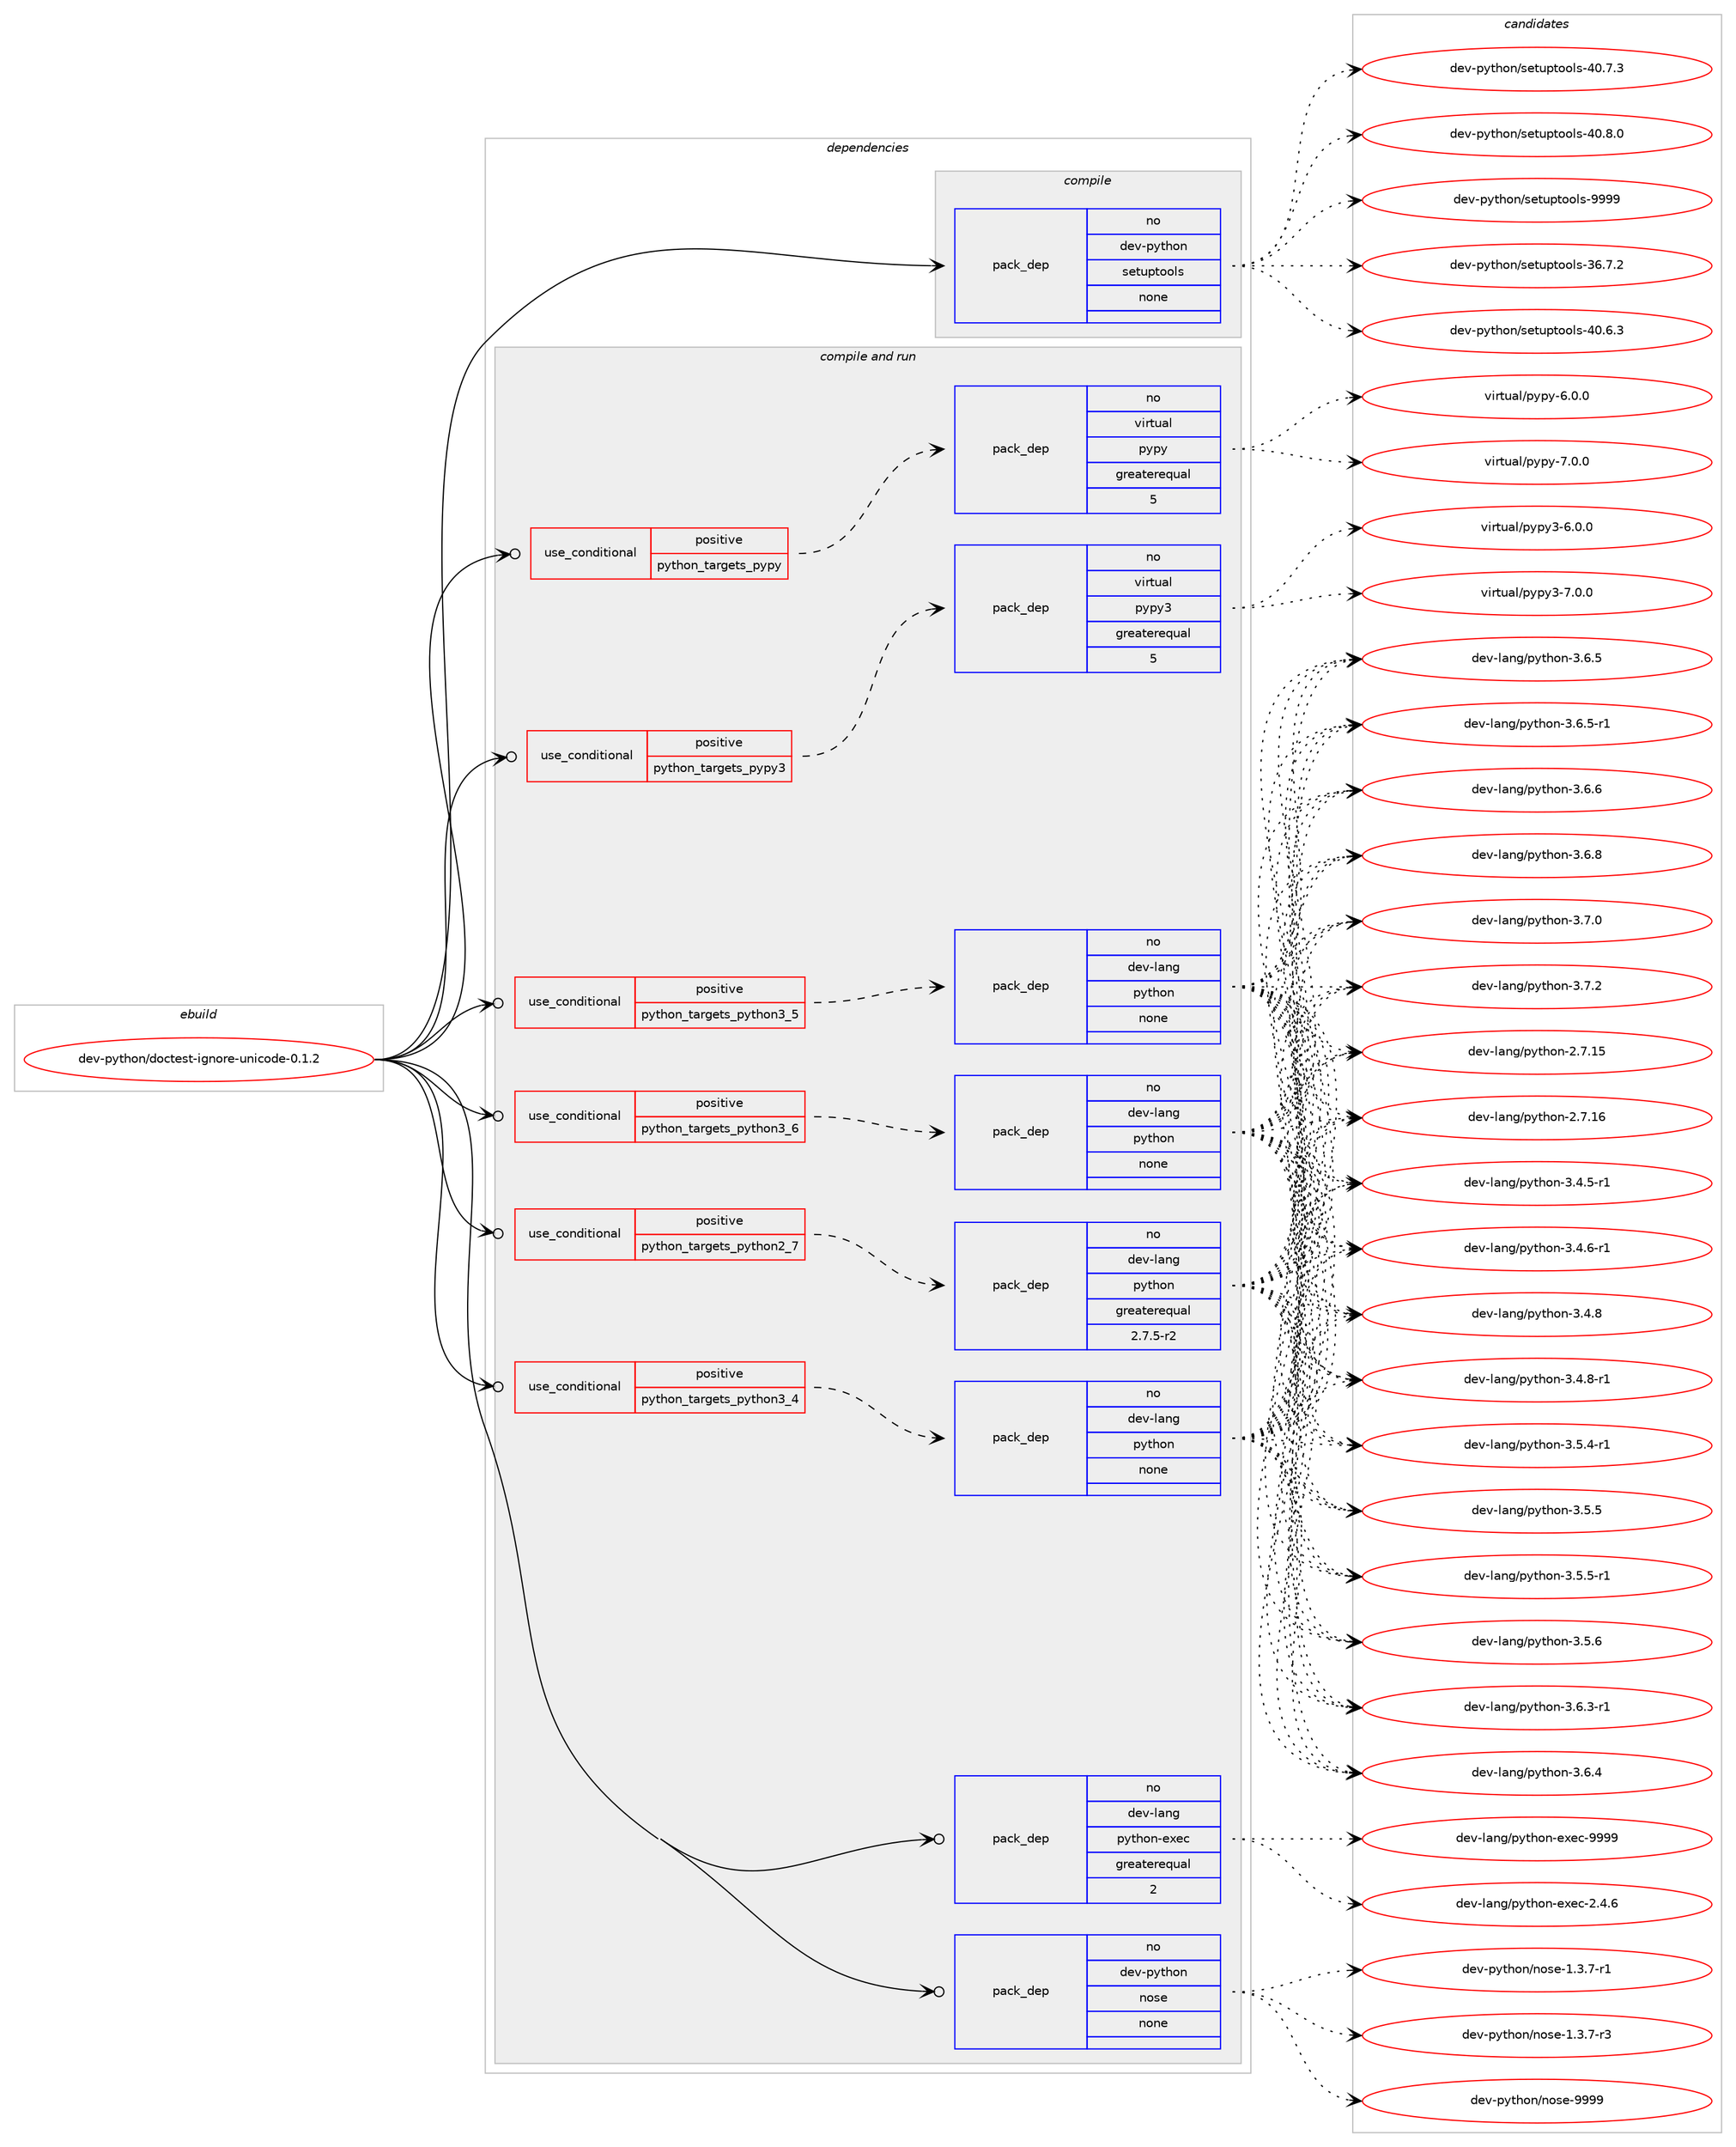 digraph prolog {

# *************
# Graph options
# *************

newrank=true;
concentrate=true;
compound=true;
graph [rankdir=LR,fontname=Helvetica,fontsize=10,ranksep=1.5];#, ranksep=2.5, nodesep=0.2];
edge  [arrowhead=vee];
node  [fontname=Helvetica,fontsize=10];

# **********
# The ebuild
# **********

subgraph cluster_leftcol {
color=gray;
rank=same;
label=<<i>ebuild</i>>;
id [label="dev-python/doctest-ignore-unicode-0.1.2", color=red, width=4, href="../dev-python/doctest-ignore-unicode-0.1.2.svg"];
}

# ****************
# The dependencies
# ****************

subgraph cluster_midcol {
color=gray;
label=<<i>dependencies</i>>;
subgraph cluster_compile {
fillcolor="#eeeeee";
style=filled;
label=<<i>compile</i>>;
subgraph pack1010102 {
dependency1406948 [label=<<TABLE BORDER="0" CELLBORDER="1" CELLSPACING="0" CELLPADDING="4" WIDTH="220"><TR><TD ROWSPAN="6" CELLPADDING="30">pack_dep</TD></TR><TR><TD WIDTH="110">no</TD></TR><TR><TD>dev-python</TD></TR><TR><TD>setuptools</TD></TR><TR><TD>none</TD></TR><TR><TD></TD></TR></TABLE>>, shape=none, color=blue];
}
id:e -> dependency1406948:w [weight=20,style="solid",arrowhead="vee"];
}
subgraph cluster_compileandrun {
fillcolor="#eeeeee";
style=filled;
label=<<i>compile and run</i>>;
subgraph cond373590 {
dependency1406949 [label=<<TABLE BORDER="0" CELLBORDER="1" CELLSPACING="0" CELLPADDING="4"><TR><TD ROWSPAN="3" CELLPADDING="10">use_conditional</TD></TR><TR><TD>positive</TD></TR><TR><TD>python_targets_pypy</TD></TR></TABLE>>, shape=none, color=red];
subgraph pack1010103 {
dependency1406950 [label=<<TABLE BORDER="0" CELLBORDER="1" CELLSPACING="0" CELLPADDING="4" WIDTH="220"><TR><TD ROWSPAN="6" CELLPADDING="30">pack_dep</TD></TR><TR><TD WIDTH="110">no</TD></TR><TR><TD>virtual</TD></TR><TR><TD>pypy</TD></TR><TR><TD>greaterequal</TD></TR><TR><TD>5</TD></TR></TABLE>>, shape=none, color=blue];
}
dependency1406949:e -> dependency1406950:w [weight=20,style="dashed",arrowhead="vee"];
}
id:e -> dependency1406949:w [weight=20,style="solid",arrowhead="odotvee"];
subgraph cond373591 {
dependency1406951 [label=<<TABLE BORDER="0" CELLBORDER="1" CELLSPACING="0" CELLPADDING="4"><TR><TD ROWSPAN="3" CELLPADDING="10">use_conditional</TD></TR><TR><TD>positive</TD></TR><TR><TD>python_targets_pypy3</TD></TR></TABLE>>, shape=none, color=red];
subgraph pack1010104 {
dependency1406952 [label=<<TABLE BORDER="0" CELLBORDER="1" CELLSPACING="0" CELLPADDING="4" WIDTH="220"><TR><TD ROWSPAN="6" CELLPADDING="30">pack_dep</TD></TR><TR><TD WIDTH="110">no</TD></TR><TR><TD>virtual</TD></TR><TR><TD>pypy3</TD></TR><TR><TD>greaterequal</TD></TR><TR><TD>5</TD></TR></TABLE>>, shape=none, color=blue];
}
dependency1406951:e -> dependency1406952:w [weight=20,style="dashed",arrowhead="vee"];
}
id:e -> dependency1406951:w [weight=20,style="solid",arrowhead="odotvee"];
subgraph cond373592 {
dependency1406953 [label=<<TABLE BORDER="0" CELLBORDER="1" CELLSPACING="0" CELLPADDING="4"><TR><TD ROWSPAN="3" CELLPADDING="10">use_conditional</TD></TR><TR><TD>positive</TD></TR><TR><TD>python_targets_python2_7</TD></TR></TABLE>>, shape=none, color=red];
subgraph pack1010105 {
dependency1406954 [label=<<TABLE BORDER="0" CELLBORDER="1" CELLSPACING="0" CELLPADDING="4" WIDTH="220"><TR><TD ROWSPAN="6" CELLPADDING="30">pack_dep</TD></TR><TR><TD WIDTH="110">no</TD></TR><TR><TD>dev-lang</TD></TR><TR><TD>python</TD></TR><TR><TD>greaterequal</TD></TR><TR><TD>2.7.5-r2</TD></TR></TABLE>>, shape=none, color=blue];
}
dependency1406953:e -> dependency1406954:w [weight=20,style="dashed",arrowhead="vee"];
}
id:e -> dependency1406953:w [weight=20,style="solid",arrowhead="odotvee"];
subgraph cond373593 {
dependency1406955 [label=<<TABLE BORDER="0" CELLBORDER="1" CELLSPACING="0" CELLPADDING="4"><TR><TD ROWSPAN="3" CELLPADDING="10">use_conditional</TD></TR><TR><TD>positive</TD></TR><TR><TD>python_targets_python3_4</TD></TR></TABLE>>, shape=none, color=red];
subgraph pack1010106 {
dependency1406956 [label=<<TABLE BORDER="0" CELLBORDER="1" CELLSPACING="0" CELLPADDING="4" WIDTH="220"><TR><TD ROWSPAN="6" CELLPADDING="30">pack_dep</TD></TR><TR><TD WIDTH="110">no</TD></TR><TR><TD>dev-lang</TD></TR><TR><TD>python</TD></TR><TR><TD>none</TD></TR><TR><TD></TD></TR></TABLE>>, shape=none, color=blue];
}
dependency1406955:e -> dependency1406956:w [weight=20,style="dashed",arrowhead="vee"];
}
id:e -> dependency1406955:w [weight=20,style="solid",arrowhead="odotvee"];
subgraph cond373594 {
dependency1406957 [label=<<TABLE BORDER="0" CELLBORDER="1" CELLSPACING="0" CELLPADDING="4"><TR><TD ROWSPAN="3" CELLPADDING="10">use_conditional</TD></TR><TR><TD>positive</TD></TR><TR><TD>python_targets_python3_5</TD></TR></TABLE>>, shape=none, color=red];
subgraph pack1010107 {
dependency1406958 [label=<<TABLE BORDER="0" CELLBORDER="1" CELLSPACING="0" CELLPADDING="4" WIDTH="220"><TR><TD ROWSPAN="6" CELLPADDING="30">pack_dep</TD></TR><TR><TD WIDTH="110">no</TD></TR><TR><TD>dev-lang</TD></TR><TR><TD>python</TD></TR><TR><TD>none</TD></TR><TR><TD></TD></TR></TABLE>>, shape=none, color=blue];
}
dependency1406957:e -> dependency1406958:w [weight=20,style="dashed",arrowhead="vee"];
}
id:e -> dependency1406957:w [weight=20,style="solid",arrowhead="odotvee"];
subgraph cond373595 {
dependency1406959 [label=<<TABLE BORDER="0" CELLBORDER="1" CELLSPACING="0" CELLPADDING="4"><TR><TD ROWSPAN="3" CELLPADDING="10">use_conditional</TD></TR><TR><TD>positive</TD></TR><TR><TD>python_targets_python3_6</TD></TR></TABLE>>, shape=none, color=red];
subgraph pack1010108 {
dependency1406960 [label=<<TABLE BORDER="0" CELLBORDER="1" CELLSPACING="0" CELLPADDING="4" WIDTH="220"><TR><TD ROWSPAN="6" CELLPADDING="30">pack_dep</TD></TR><TR><TD WIDTH="110">no</TD></TR><TR><TD>dev-lang</TD></TR><TR><TD>python</TD></TR><TR><TD>none</TD></TR><TR><TD></TD></TR></TABLE>>, shape=none, color=blue];
}
dependency1406959:e -> dependency1406960:w [weight=20,style="dashed",arrowhead="vee"];
}
id:e -> dependency1406959:w [weight=20,style="solid",arrowhead="odotvee"];
subgraph pack1010109 {
dependency1406961 [label=<<TABLE BORDER="0" CELLBORDER="1" CELLSPACING="0" CELLPADDING="4" WIDTH="220"><TR><TD ROWSPAN="6" CELLPADDING="30">pack_dep</TD></TR><TR><TD WIDTH="110">no</TD></TR><TR><TD>dev-lang</TD></TR><TR><TD>python-exec</TD></TR><TR><TD>greaterequal</TD></TR><TR><TD>2</TD></TR></TABLE>>, shape=none, color=blue];
}
id:e -> dependency1406961:w [weight=20,style="solid",arrowhead="odotvee"];
subgraph pack1010110 {
dependency1406962 [label=<<TABLE BORDER="0" CELLBORDER="1" CELLSPACING="0" CELLPADDING="4" WIDTH="220"><TR><TD ROWSPAN="6" CELLPADDING="30">pack_dep</TD></TR><TR><TD WIDTH="110">no</TD></TR><TR><TD>dev-python</TD></TR><TR><TD>nose</TD></TR><TR><TD>none</TD></TR><TR><TD></TD></TR></TABLE>>, shape=none, color=blue];
}
id:e -> dependency1406962:w [weight=20,style="solid",arrowhead="odotvee"];
}
subgraph cluster_run {
fillcolor="#eeeeee";
style=filled;
label=<<i>run</i>>;
}
}

# **************
# The candidates
# **************

subgraph cluster_choices {
rank=same;
color=gray;
label=<<i>candidates</i>>;

subgraph choice1010102 {
color=black;
nodesep=1;
choice100101118451121211161041111104711510111611711211611111110811545515446554650 [label="dev-python/setuptools-36.7.2", color=red, width=4,href="../dev-python/setuptools-36.7.2.svg"];
choice100101118451121211161041111104711510111611711211611111110811545524846544651 [label="dev-python/setuptools-40.6.3", color=red, width=4,href="../dev-python/setuptools-40.6.3.svg"];
choice100101118451121211161041111104711510111611711211611111110811545524846554651 [label="dev-python/setuptools-40.7.3", color=red, width=4,href="../dev-python/setuptools-40.7.3.svg"];
choice100101118451121211161041111104711510111611711211611111110811545524846564648 [label="dev-python/setuptools-40.8.0", color=red, width=4,href="../dev-python/setuptools-40.8.0.svg"];
choice10010111845112121116104111110471151011161171121161111111081154557575757 [label="dev-python/setuptools-9999", color=red, width=4,href="../dev-python/setuptools-9999.svg"];
dependency1406948:e -> choice100101118451121211161041111104711510111611711211611111110811545515446554650:w [style=dotted,weight="100"];
dependency1406948:e -> choice100101118451121211161041111104711510111611711211611111110811545524846544651:w [style=dotted,weight="100"];
dependency1406948:e -> choice100101118451121211161041111104711510111611711211611111110811545524846554651:w [style=dotted,weight="100"];
dependency1406948:e -> choice100101118451121211161041111104711510111611711211611111110811545524846564648:w [style=dotted,weight="100"];
dependency1406948:e -> choice10010111845112121116104111110471151011161171121161111111081154557575757:w [style=dotted,weight="100"];
}
subgraph choice1010103 {
color=black;
nodesep=1;
choice1181051141161179710847112121112121455446484648 [label="virtual/pypy-6.0.0", color=red, width=4,href="../virtual/pypy-6.0.0.svg"];
choice1181051141161179710847112121112121455546484648 [label="virtual/pypy-7.0.0", color=red, width=4,href="../virtual/pypy-7.0.0.svg"];
dependency1406950:e -> choice1181051141161179710847112121112121455446484648:w [style=dotted,weight="100"];
dependency1406950:e -> choice1181051141161179710847112121112121455546484648:w [style=dotted,weight="100"];
}
subgraph choice1010104 {
color=black;
nodesep=1;
choice118105114116117971084711212111212151455446484648 [label="virtual/pypy3-6.0.0", color=red, width=4,href="../virtual/pypy3-6.0.0.svg"];
choice118105114116117971084711212111212151455546484648 [label="virtual/pypy3-7.0.0", color=red, width=4,href="../virtual/pypy3-7.0.0.svg"];
dependency1406952:e -> choice118105114116117971084711212111212151455446484648:w [style=dotted,weight="100"];
dependency1406952:e -> choice118105114116117971084711212111212151455546484648:w [style=dotted,weight="100"];
}
subgraph choice1010105 {
color=black;
nodesep=1;
choice10010111845108971101034711212111610411111045504655464953 [label="dev-lang/python-2.7.15", color=red, width=4,href="../dev-lang/python-2.7.15.svg"];
choice10010111845108971101034711212111610411111045504655464954 [label="dev-lang/python-2.7.16", color=red, width=4,href="../dev-lang/python-2.7.16.svg"];
choice1001011184510897110103471121211161041111104551465246534511449 [label="dev-lang/python-3.4.5-r1", color=red, width=4,href="../dev-lang/python-3.4.5-r1.svg"];
choice1001011184510897110103471121211161041111104551465246544511449 [label="dev-lang/python-3.4.6-r1", color=red, width=4,href="../dev-lang/python-3.4.6-r1.svg"];
choice100101118451089711010347112121116104111110455146524656 [label="dev-lang/python-3.4.8", color=red, width=4,href="../dev-lang/python-3.4.8.svg"];
choice1001011184510897110103471121211161041111104551465246564511449 [label="dev-lang/python-3.4.8-r1", color=red, width=4,href="../dev-lang/python-3.4.8-r1.svg"];
choice1001011184510897110103471121211161041111104551465346524511449 [label="dev-lang/python-3.5.4-r1", color=red, width=4,href="../dev-lang/python-3.5.4-r1.svg"];
choice100101118451089711010347112121116104111110455146534653 [label="dev-lang/python-3.5.5", color=red, width=4,href="../dev-lang/python-3.5.5.svg"];
choice1001011184510897110103471121211161041111104551465346534511449 [label="dev-lang/python-3.5.5-r1", color=red, width=4,href="../dev-lang/python-3.5.5-r1.svg"];
choice100101118451089711010347112121116104111110455146534654 [label="dev-lang/python-3.5.6", color=red, width=4,href="../dev-lang/python-3.5.6.svg"];
choice1001011184510897110103471121211161041111104551465446514511449 [label="dev-lang/python-3.6.3-r1", color=red, width=4,href="../dev-lang/python-3.6.3-r1.svg"];
choice100101118451089711010347112121116104111110455146544652 [label="dev-lang/python-3.6.4", color=red, width=4,href="../dev-lang/python-3.6.4.svg"];
choice100101118451089711010347112121116104111110455146544653 [label="dev-lang/python-3.6.5", color=red, width=4,href="../dev-lang/python-3.6.5.svg"];
choice1001011184510897110103471121211161041111104551465446534511449 [label="dev-lang/python-3.6.5-r1", color=red, width=4,href="../dev-lang/python-3.6.5-r1.svg"];
choice100101118451089711010347112121116104111110455146544654 [label="dev-lang/python-3.6.6", color=red, width=4,href="../dev-lang/python-3.6.6.svg"];
choice100101118451089711010347112121116104111110455146544656 [label="dev-lang/python-3.6.8", color=red, width=4,href="../dev-lang/python-3.6.8.svg"];
choice100101118451089711010347112121116104111110455146554648 [label="dev-lang/python-3.7.0", color=red, width=4,href="../dev-lang/python-3.7.0.svg"];
choice100101118451089711010347112121116104111110455146554650 [label="dev-lang/python-3.7.2", color=red, width=4,href="../dev-lang/python-3.7.2.svg"];
dependency1406954:e -> choice10010111845108971101034711212111610411111045504655464953:w [style=dotted,weight="100"];
dependency1406954:e -> choice10010111845108971101034711212111610411111045504655464954:w [style=dotted,weight="100"];
dependency1406954:e -> choice1001011184510897110103471121211161041111104551465246534511449:w [style=dotted,weight="100"];
dependency1406954:e -> choice1001011184510897110103471121211161041111104551465246544511449:w [style=dotted,weight="100"];
dependency1406954:e -> choice100101118451089711010347112121116104111110455146524656:w [style=dotted,weight="100"];
dependency1406954:e -> choice1001011184510897110103471121211161041111104551465246564511449:w [style=dotted,weight="100"];
dependency1406954:e -> choice1001011184510897110103471121211161041111104551465346524511449:w [style=dotted,weight="100"];
dependency1406954:e -> choice100101118451089711010347112121116104111110455146534653:w [style=dotted,weight="100"];
dependency1406954:e -> choice1001011184510897110103471121211161041111104551465346534511449:w [style=dotted,weight="100"];
dependency1406954:e -> choice100101118451089711010347112121116104111110455146534654:w [style=dotted,weight="100"];
dependency1406954:e -> choice1001011184510897110103471121211161041111104551465446514511449:w [style=dotted,weight="100"];
dependency1406954:e -> choice100101118451089711010347112121116104111110455146544652:w [style=dotted,weight="100"];
dependency1406954:e -> choice100101118451089711010347112121116104111110455146544653:w [style=dotted,weight="100"];
dependency1406954:e -> choice1001011184510897110103471121211161041111104551465446534511449:w [style=dotted,weight="100"];
dependency1406954:e -> choice100101118451089711010347112121116104111110455146544654:w [style=dotted,weight="100"];
dependency1406954:e -> choice100101118451089711010347112121116104111110455146544656:w [style=dotted,weight="100"];
dependency1406954:e -> choice100101118451089711010347112121116104111110455146554648:w [style=dotted,weight="100"];
dependency1406954:e -> choice100101118451089711010347112121116104111110455146554650:w [style=dotted,weight="100"];
}
subgraph choice1010106 {
color=black;
nodesep=1;
choice10010111845108971101034711212111610411111045504655464953 [label="dev-lang/python-2.7.15", color=red, width=4,href="../dev-lang/python-2.7.15.svg"];
choice10010111845108971101034711212111610411111045504655464954 [label="dev-lang/python-2.7.16", color=red, width=4,href="../dev-lang/python-2.7.16.svg"];
choice1001011184510897110103471121211161041111104551465246534511449 [label="dev-lang/python-3.4.5-r1", color=red, width=4,href="../dev-lang/python-3.4.5-r1.svg"];
choice1001011184510897110103471121211161041111104551465246544511449 [label="dev-lang/python-3.4.6-r1", color=red, width=4,href="../dev-lang/python-3.4.6-r1.svg"];
choice100101118451089711010347112121116104111110455146524656 [label="dev-lang/python-3.4.8", color=red, width=4,href="../dev-lang/python-3.4.8.svg"];
choice1001011184510897110103471121211161041111104551465246564511449 [label="dev-lang/python-3.4.8-r1", color=red, width=4,href="../dev-lang/python-3.4.8-r1.svg"];
choice1001011184510897110103471121211161041111104551465346524511449 [label="dev-lang/python-3.5.4-r1", color=red, width=4,href="../dev-lang/python-3.5.4-r1.svg"];
choice100101118451089711010347112121116104111110455146534653 [label="dev-lang/python-3.5.5", color=red, width=4,href="../dev-lang/python-3.5.5.svg"];
choice1001011184510897110103471121211161041111104551465346534511449 [label="dev-lang/python-3.5.5-r1", color=red, width=4,href="../dev-lang/python-3.5.5-r1.svg"];
choice100101118451089711010347112121116104111110455146534654 [label="dev-lang/python-3.5.6", color=red, width=4,href="../dev-lang/python-3.5.6.svg"];
choice1001011184510897110103471121211161041111104551465446514511449 [label="dev-lang/python-3.6.3-r1", color=red, width=4,href="../dev-lang/python-3.6.3-r1.svg"];
choice100101118451089711010347112121116104111110455146544652 [label="dev-lang/python-3.6.4", color=red, width=4,href="../dev-lang/python-3.6.4.svg"];
choice100101118451089711010347112121116104111110455146544653 [label="dev-lang/python-3.6.5", color=red, width=4,href="../dev-lang/python-3.6.5.svg"];
choice1001011184510897110103471121211161041111104551465446534511449 [label="dev-lang/python-3.6.5-r1", color=red, width=4,href="../dev-lang/python-3.6.5-r1.svg"];
choice100101118451089711010347112121116104111110455146544654 [label="dev-lang/python-3.6.6", color=red, width=4,href="../dev-lang/python-3.6.6.svg"];
choice100101118451089711010347112121116104111110455146544656 [label="dev-lang/python-3.6.8", color=red, width=4,href="../dev-lang/python-3.6.8.svg"];
choice100101118451089711010347112121116104111110455146554648 [label="dev-lang/python-3.7.0", color=red, width=4,href="../dev-lang/python-3.7.0.svg"];
choice100101118451089711010347112121116104111110455146554650 [label="dev-lang/python-3.7.2", color=red, width=4,href="../dev-lang/python-3.7.2.svg"];
dependency1406956:e -> choice10010111845108971101034711212111610411111045504655464953:w [style=dotted,weight="100"];
dependency1406956:e -> choice10010111845108971101034711212111610411111045504655464954:w [style=dotted,weight="100"];
dependency1406956:e -> choice1001011184510897110103471121211161041111104551465246534511449:w [style=dotted,weight="100"];
dependency1406956:e -> choice1001011184510897110103471121211161041111104551465246544511449:w [style=dotted,weight="100"];
dependency1406956:e -> choice100101118451089711010347112121116104111110455146524656:w [style=dotted,weight="100"];
dependency1406956:e -> choice1001011184510897110103471121211161041111104551465246564511449:w [style=dotted,weight="100"];
dependency1406956:e -> choice1001011184510897110103471121211161041111104551465346524511449:w [style=dotted,weight="100"];
dependency1406956:e -> choice100101118451089711010347112121116104111110455146534653:w [style=dotted,weight="100"];
dependency1406956:e -> choice1001011184510897110103471121211161041111104551465346534511449:w [style=dotted,weight="100"];
dependency1406956:e -> choice100101118451089711010347112121116104111110455146534654:w [style=dotted,weight="100"];
dependency1406956:e -> choice1001011184510897110103471121211161041111104551465446514511449:w [style=dotted,weight="100"];
dependency1406956:e -> choice100101118451089711010347112121116104111110455146544652:w [style=dotted,weight="100"];
dependency1406956:e -> choice100101118451089711010347112121116104111110455146544653:w [style=dotted,weight="100"];
dependency1406956:e -> choice1001011184510897110103471121211161041111104551465446534511449:w [style=dotted,weight="100"];
dependency1406956:e -> choice100101118451089711010347112121116104111110455146544654:w [style=dotted,weight="100"];
dependency1406956:e -> choice100101118451089711010347112121116104111110455146544656:w [style=dotted,weight="100"];
dependency1406956:e -> choice100101118451089711010347112121116104111110455146554648:w [style=dotted,weight="100"];
dependency1406956:e -> choice100101118451089711010347112121116104111110455146554650:w [style=dotted,weight="100"];
}
subgraph choice1010107 {
color=black;
nodesep=1;
choice10010111845108971101034711212111610411111045504655464953 [label="dev-lang/python-2.7.15", color=red, width=4,href="../dev-lang/python-2.7.15.svg"];
choice10010111845108971101034711212111610411111045504655464954 [label="dev-lang/python-2.7.16", color=red, width=4,href="../dev-lang/python-2.7.16.svg"];
choice1001011184510897110103471121211161041111104551465246534511449 [label="dev-lang/python-3.4.5-r1", color=red, width=4,href="../dev-lang/python-3.4.5-r1.svg"];
choice1001011184510897110103471121211161041111104551465246544511449 [label="dev-lang/python-3.4.6-r1", color=red, width=4,href="../dev-lang/python-3.4.6-r1.svg"];
choice100101118451089711010347112121116104111110455146524656 [label="dev-lang/python-3.4.8", color=red, width=4,href="../dev-lang/python-3.4.8.svg"];
choice1001011184510897110103471121211161041111104551465246564511449 [label="dev-lang/python-3.4.8-r1", color=red, width=4,href="../dev-lang/python-3.4.8-r1.svg"];
choice1001011184510897110103471121211161041111104551465346524511449 [label="dev-lang/python-3.5.4-r1", color=red, width=4,href="../dev-lang/python-3.5.4-r1.svg"];
choice100101118451089711010347112121116104111110455146534653 [label="dev-lang/python-3.5.5", color=red, width=4,href="../dev-lang/python-3.5.5.svg"];
choice1001011184510897110103471121211161041111104551465346534511449 [label="dev-lang/python-3.5.5-r1", color=red, width=4,href="../dev-lang/python-3.5.5-r1.svg"];
choice100101118451089711010347112121116104111110455146534654 [label="dev-lang/python-3.5.6", color=red, width=4,href="../dev-lang/python-3.5.6.svg"];
choice1001011184510897110103471121211161041111104551465446514511449 [label="dev-lang/python-3.6.3-r1", color=red, width=4,href="../dev-lang/python-3.6.3-r1.svg"];
choice100101118451089711010347112121116104111110455146544652 [label="dev-lang/python-3.6.4", color=red, width=4,href="../dev-lang/python-3.6.4.svg"];
choice100101118451089711010347112121116104111110455146544653 [label="dev-lang/python-3.6.5", color=red, width=4,href="../dev-lang/python-3.6.5.svg"];
choice1001011184510897110103471121211161041111104551465446534511449 [label="dev-lang/python-3.6.5-r1", color=red, width=4,href="../dev-lang/python-3.6.5-r1.svg"];
choice100101118451089711010347112121116104111110455146544654 [label="dev-lang/python-3.6.6", color=red, width=4,href="../dev-lang/python-3.6.6.svg"];
choice100101118451089711010347112121116104111110455146544656 [label="dev-lang/python-3.6.8", color=red, width=4,href="../dev-lang/python-3.6.8.svg"];
choice100101118451089711010347112121116104111110455146554648 [label="dev-lang/python-3.7.0", color=red, width=4,href="../dev-lang/python-3.7.0.svg"];
choice100101118451089711010347112121116104111110455146554650 [label="dev-lang/python-3.7.2", color=red, width=4,href="../dev-lang/python-3.7.2.svg"];
dependency1406958:e -> choice10010111845108971101034711212111610411111045504655464953:w [style=dotted,weight="100"];
dependency1406958:e -> choice10010111845108971101034711212111610411111045504655464954:w [style=dotted,weight="100"];
dependency1406958:e -> choice1001011184510897110103471121211161041111104551465246534511449:w [style=dotted,weight="100"];
dependency1406958:e -> choice1001011184510897110103471121211161041111104551465246544511449:w [style=dotted,weight="100"];
dependency1406958:e -> choice100101118451089711010347112121116104111110455146524656:w [style=dotted,weight="100"];
dependency1406958:e -> choice1001011184510897110103471121211161041111104551465246564511449:w [style=dotted,weight="100"];
dependency1406958:e -> choice1001011184510897110103471121211161041111104551465346524511449:w [style=dotted,weight="100"];
dependency1406958:e -> choice100101118451089711010347112121116104111110455146534653:w [style=dotted,weight="100"];
dependency1406958:e -> choice1001011184510897110103471121211161041111104551465346534511449:w [style=dotted,weight="100"];
dependency1406958:e -> choice100101118451089711010347112121116104111110455146534654:w [style=dotted,weight="100"];
dependency1406958:e -> choice1001011184510897110103471121211161041111104551465446514511449:w [style=dotted,weight="100"];
dependency1406958:e -> choice100101118451089711010347112121116104111110455146544652:w [style=dotted,weight="100"];
dependency1406958:e -> choice100101118451089711010347112121116104111110455146544653:w [style=dotted,weight="100"];
dependency1406958:e -> choice1001011184510897110103471121211161041111104551465446534511449:w [style=dotted,weight="100"];
dependency1406958:e -> choice100101118451089711010347112121116104111110455146544654:w [style=dotted,weight="100"];
dependency1406958:e -> choice100101118451089711010347112121116104111110455146544656:w [style=dotted,weight="100"];
dependency1406958:e -> choice100101118451089711010347112121116104111110455146554648:w [style=dotted,weight="100"];
dependency1406958:e -> choice100101118451089711010347112121116104111110455146554650:w [style=dotted,weight="100"];
}
subgraph choice1010108 {
color=black;
nodesep=1;
choice10010111845108971101034711212111610411111045504655464953 [label="dev-lang/python-2.7.15", color=red, width=4,href="../dev-lang/python-2.7.15.svg"];
choice10010111845108971101034711212111610411111045504655464954 [label="dev-lang/python-2.7.16", color=red, width=4,href="../dev-lang/python-2.7.16.svg"];
choice1001011184510897110103471121211161041111104551465246534511449 [label="dev-lang/python-3.4.5-r1", color=red, width=4,href="../dev-lang/python-3.4.5-r1.svg"];
choice1001011184510897110103471121211161041111104551465246544511449 [label="dev-lang/python-3.4.6-r1", color=red, width=4,href="../dev-lang/python-3.4.6-r1.svg"];
choice100101118451089711010347112121116104111110455146524656 [label="dev-lang/python-3.4.8", color=red, width=4,href="../dev-lang/python-3.4.8.svg"];
choice1001011184510897110103471121211161041111104551465246564511449 [label="dev-lang/python-3.4.8-r1", color=red, width=4,href="../dev-lang/python-3.4.8-r1.svg"];
choice1001011184510897110103471121211161041111104551465346524511449 [label="dev-lang/python-3.5.4-r1", color=red, width=4,href="../dev-lang/python-3.5.4-r1.svg"];
choice100101118451089711010347112121116104111110455146534653 [label="dev-lang/python-3.5.5", color=red, width=4,href="../dev-lang/python-3.5.5.svg"];
choice1001011184510897110103471121211161041111104551465346534511449 [label="dev-lang/python-3.5.5-r1", color=red, width=4,href="../dev-lang/python-3.5.5-r1.svg"];
choice100101118451089711010347112121116104111110455146534654 [label="dev-lang/python-3.5.6", color=red, width=4,href="../dev-lang/python-3.5.6.svg"];
choice1001011184510897110103471121211161041111104551465446514511449 [label="dev-lang/python-3.6.3-r1", color=red, width=4,href="../dev-lang/python-3.6.3-r1.svg"];
choice100101118451089711010347112121116104111110455146544652 [label="dev-lang/python-3.6.4", color=red, width=4,href="../dev-lang/python-3.6.4.svg"];
choice100101118451089711010347112121116104111110455146544653 [label="dev-lang/python-3.6.5", color=red, width=4,href="../dev-lang/python-3.6.5.svg"];
choice1001011184510897110103471121211161041111104551465446534511449 [label="dev-lang/python-3.6.5-r1", color=red, width=4,href="../dev-lang/python-3.6.5-r1.svg"];
choice100101118451089711010347112121116104111110455146544654 [label="dev-lang/python-3.6.6", color=red, width=4,href="../dev-lang/python-3.6.6.svg"];
choice100101118451089711010347112121116104111110455146544656 [label="dev-lang/python-3.6.8", color=red, width=4,href="../dev-lang/python-3.6.8.svg"];
choice100101118451089711010347112121116104111110455146554648 [label="dev-lang/python-3.7.0", color=red, width=4,href="../dev-lang/python-3.7.0.svg"];
choice100101118451089711010347112121116104111110455146554650 [label="dev-lang/python-3.7.2", color=red, width=4,href="../dev-lang/python-3.7.2.svg"];
dependency1406960:e -> choice10010111845108971101034711212111610411111045504655464953:w [style=dotted,weight="100"];
dependency1406960:e -> choice10010111845108971101034711212111610411111045504655464954:w [style=dotted,weight="100"];
dependency1406960:e -> choice1001011184510897110103471121211161041111104551465246534511449:w [style=dotted,weight="100"];
dependency1406960:e -> choice1001011184510897110103471121211161041111104551465246544511449:w [style=dotted,weight="100"];
dependency1406960:e -> choice100101118451089711010347112121116104111110455146524656:w [style=dotted,weight="100"];
dependency1406960:e -> choice1001011184510897110103471121211161041111104551465246564511449:w [style=dotted,weight="100"];
dependency1406960:e -> choice1001011184510897110103471121211161041111104551465346524511449:w [style=dotted,weight="100"];
dependency1406960:e -> choice100101118451089711010347112121116104111110455146534653:w [style=dotted,weight="100"];
dependency1406960:e -> choice1001011184510897110103471121211161041111104551465346534511449:w [style=dotted,weight="100"];
dependency1406960:e -> choice100101118451089711010347112121116104111110455146534654:w [style=dotted,weight="100"];
dependency1406960:e -> choice1001011184510897110103471121211161041111104551465446514511449:w [style=dotted,weight="100"];
dependency1406960:e -> choice100101118451089711010347112121116104111110455146544652:w [style=dotted,weight="100"];
dependency1406960:e -> choice100101118451089711010347112121116104111110455146544653:w [style=dotted,weight="100"];
dependency1406960:e -> choice1001011184510897110103471121211161041111104551465446534511449:w [style=dotted,weight="100"];
dependency1406960:e -> choice100101118451089711010347112121116104111110455146544654:w [style=dotted,weight="100"];
dependency1406960:e -> choice100101118451089711010347112121116104111110455146544656:w [style=dotted,weight="100"];
dependency1406960:e -> choice100101118451089711010347112121116104111110455146554648:w [style=dotted,weight="100"];
dependency1406960:e -> choice100101118451089711010347112121116104111110455146554650:w [style=dotted,weight="100"];
}
subgraph choice1010109 {
color=black;
nodesep=1;
choice1001011184510897110103471121211161041111104510112010199455046524654 [label="dev-lang/python-exec-2.4.6", color=red, width=4,href="../dev-lang/python-exec-2.4.6.svg"];
choice10010111845108971101034711212111610411111045101120101994557575757 [label="dev-lang/python-exec-9999", color=red, width=4,href="../dev-lang/python-exec-9999.svg"];
dependency1406961:e -> choice1001011184510897110103471121211161041111104510112010199455046524654:w [style=dotted,weight="100"];
dependency1406961:e -> choice10010111845108971101034711212111610411111045101120101994557575757:w [style=dotted,weight="100"];
}
subgraph choice1010110 {
color=black;
nodesep=1;
choice10010111845112121116104111110471101111151014549465146554511449 [label="dev-python/nose-1.3.7-r1", color=red, width=4,href="../dev-python/nose-1.3.7-r1.svg"];
choice10010111845112121116104111110471101111151014549465146554511451 [label="dev-python/nose-1.3.7-r3", color=red, width=4,href="../dev-python/nose-1.3.7-r3.svg"];
choice10010111845112121116104111110471101111151014557575757 [label="dev-python/nose-9999", color=red, width=4,href="../dev-python/nose-9999.svg"];
dependency1406962:e -> choice10010111845112121116104111110471101111151014549465146554511449:w [style=dotted,weight="100"];
dependency1406962:e -> choice10010111845112121116104111110471101111151014549465146554511451:w [style=dotted,weight="100"];
dependency1406962:e -> choice10010111845112121116104111110471101111151014557575757:w [style=dotted,weight="100"];
}
}

}
